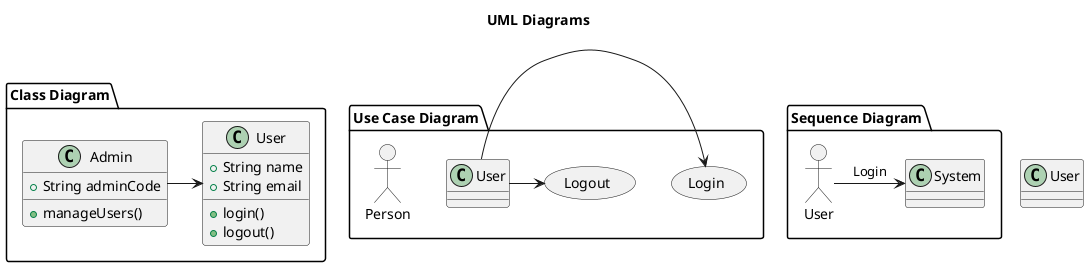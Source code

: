 @startuml
allowmixing
title UML Diagrams
class User {
}
package "Class Diagram" {
  class User {
    +String name
    +String email
    +login()
    +logout()
  }

  class Admin {
    +String adminCode
    +manageUsers()
  }

  Admin -> User
}

package "Use Case Diagram" {
  actor Person
  usecase "Login" as UC1
  usecase "Logout" as UC2

  User -> UC1
  User -> UC2
}

package "Sequence Diagram" {
  actor User

  User -> System: Login
}





@enduml
